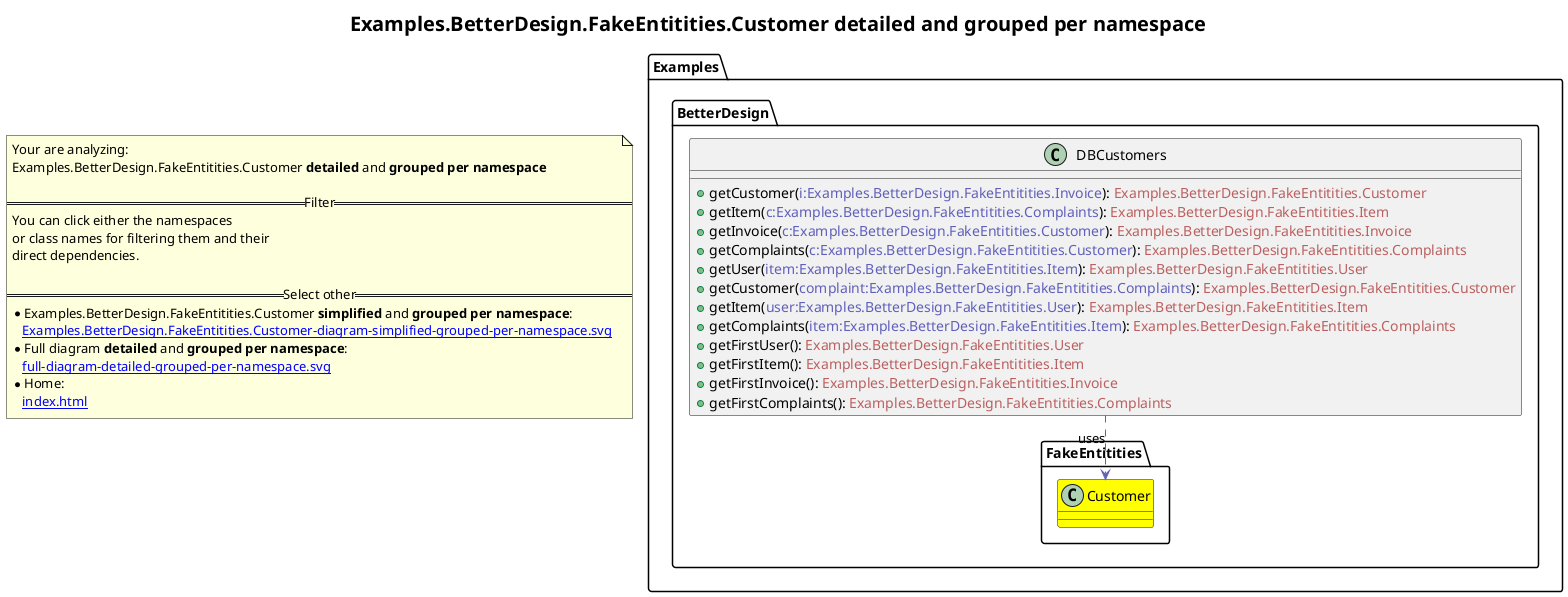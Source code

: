 @startuml
skinparam linetype ortho
title <size:20>Examples.BetterDesign.FakeEntitities.Customer **detailed** and **grouped per namespace**</size>
note "Your are analyzing:\nExamples.BetterDesign.FakeEntitities.Customer **detailed** and **grouped per namespace**\n\n==Filter==\nYou can click either the namespaces \nor class names for filtering them and their\ndirect dependencies.\n\n==Select other==\n* Examples.BetterDesign.FakeEntitities.Customer **simplified** and **grouped per namespace**:\n   [[Examples.BetterDesign.FakeEntitities.Customer-diagram-simplified-grouped-per-namespace.svg]]\n* Full diagram **detailed** and **grouped per namespace**:\n   [[full-diagram-detailed-grouped-per-namespace.svg]]\n* Home:\n   [[index.html]]" as FloatingNote
namespace Examples [[Examples-diagram-detailed-grouped-per-namespace.svg]] {
namespace Examples.BetterDesign [[Examples.BetterDesign-diagram-detailed-grouped-per-namespace.svg]] {
  class Examples.BetterDesign.DBCustomers [[Examples.BetterDesign.DBCustomers-diagram-detailed-grouped-per-namespace.svg]]  {
    + getCustomer(<font color="6060BB">i:Examples.BetterDesign.FakeEntitities.Invoice</font>): <font color="BB6060">Examples.BetterDesign.FakeEntitities.Customer</font>
    + getItem(<font color="6060BB">c:Examples.BetterDesign.FakeEntitities.Complaints</font>): <font color="BB6060">Examples.BetterDesign.FakeEntitities.Item</font>
    + getInvoice(<font color="6060BB">c:Examples.BetterDesign.FakeEntitities.Customer</font>): <font color="BB6060">Examples.BetterDesign.FakeEntitities.Invoice</font>
    + getComplaints(<font color="6060BB">c:Examples.BetterDesign.FakeEntitities.Customer</font>): <font color="BB6060">Examples.BetterDesign.FakeEntitities.Complaints</font>
    + getUser(<font color="6060BB">item:Examples.BetterDesign.FakeEntitities.Item</font>): <font color="BB6060">Examples.BetterDesign.FakeEntitities.User</font>
    + getCustomer(<font color="6060BB">complaint:Examples.BetterDesign.FakeEntitities.Complaints</font>): <font color="BB6060">Examples.BetterDesign.FakeEntitities.Customer</font>
    + getItem(<font color="6060BB">user:Examples.BetterDesign.FakeEntitities.User</font>): <font color="BB6060">Examples.BetterDesign.FakeEntitities.Item</font>
    + getComplaints(<font color="6060BB">item:Examples.BetterDesign.FakeEntitities.Item</font>): <font color="BB6060">Examples.BetterDesign.FakeEntitities.Complaints</font>
    + getFirstUser(<font color="6060BB"></font>): <font color="BB6060">Examples.BetterDesign.FakeEntitities.User</font>
    + getFirstItem(<font color="6060BB"></font>): <font color="BB6060">Examples.BetterDesign.FakeEntitities.Item</font>
    + getFirstInvoice(<font color="6060BB"></font>): <font color="BB6060">Examples.BetterDesign.FakeEntitities.Invoice</font>
    + getFirstComplaints(<font color="6060BB"></font>): <font color="BB6060">Examples.BetterDesign.FakeEntitities.Complaints</font>
  }
'Compared namespace Examples.BetterDesign [[Examples.BetterDesign-diagram-detailed-grouped-per-namespace.svg]] { with last element of   }
' Closing all previous_sub_namespace_list namespace None because file analysis is finished.
' Closing namespace BetterDesign
}
' Closing namespace Examples
}
namespace Examples [[Examples-diagram-detailed-grouped-per-namespace.svg]] {
namespace Examples.BetterDesign [[Examples.BetterDesign-diagram-detailed-grouped-per-namespace.svg]] {
namespace Examples.BetterDesign.FakeEntitities [[Examples.BetterDesign.FakeEntitities-diagram-detailed-grouped-per-namespace.svg]] {
    class Examples.BetterDesign.FakeEntitities.Customer [[Examples.BetterDesign.FakeEntitities.Customer-diagram-detailed-grouped-per-namespace.svg]] #yellow {
    }
'Compared namespace Examples.BetterDesign.FakeEntitities [[Examples.BetterDesign.FakeEntitities-diagram-detailed-grouped-per-namespace.svg]] { with last element of     }
' Closing all previous_sub_namespace_list namespace None because file analysis is finished.
' Closing namespace FakeEntitities
}
' Closing namespace BetterDesign
}
' Closing namespace Examples
}
 ' *************************************** 
 ' *************************************** 
 ' *************************************** 
' Class relations extracted from namespace:
' Examples.BetterDesign
Examples.BetterDesign.DBCustomers .[#6060BB].> Examples.BetterDesign.FakeEntitities.Customer  : uses 
' Class relations extracted from namespace:
' Examples.BetterDesign.FakeEntitities
@enduml